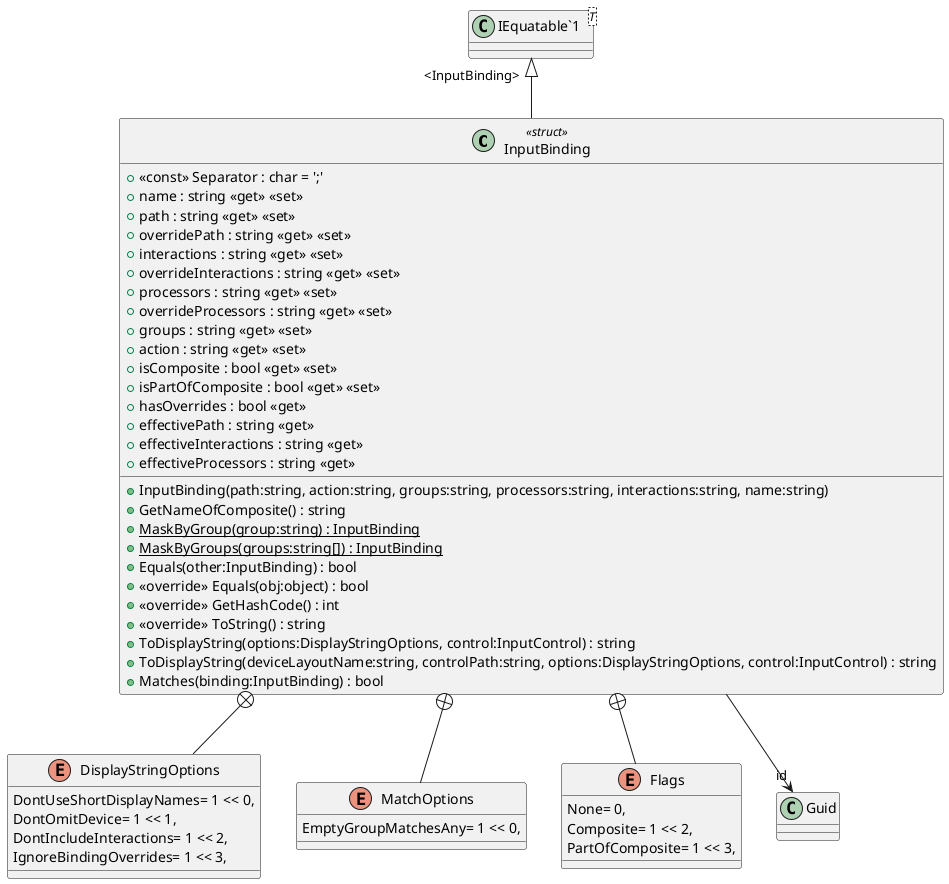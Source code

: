 @startuml
class InputBinding <<struct>> {
    + <<const>> Separator : char = ';'
    + name : string <<get>> <<set>>
    + path : string <<get>> <<set>>
    + overridePath : string <<get>> <<set>>
    + interactions : string <<get>> <<set>>
    + overrideInteractions : string <<get>> <<set>>
    + processors : string <<get>> <<set>>
    + overrideProcessors : string <<get>> <<set>>
    + groups : string <<get>> <<set>>
    + action : string <<get>> <<set>>
    + isComposite : bool <<get>> <<set>>
    + isPartOfComposite : bool <<get>> <<set>>
    + hasOverrides : bool <<get>>
    + InputBinding(path:string, action:string, groups:string, processors:string, interactions:string, name:string)
    + GetNameOfComposite() : string
    + {static} MaskByGroup(group:string) : InputBinding
    + {static} MaskByGroups(groups:string[]) : InputBinding
    + effectivePath : string <<get>>
    + effectiveInteractions : string <<get>>
    + effectiveProcessors : string <<get>>
    + Equals(other:InputBinding) : bool
    + <<override>> Equals(obj:object) : bool
    + <<override>> GetHashCode() : int
    + <<override>> ToString() : string
    + ToDisplayString(options:DisplayStringOptions, control:InputControl) : string
    + ToDisplayString(deviceLayoutName:string, controlPath:string, options:DisplayStringOptions, control:InputControl) : string
    + Matches(binding:InputBinding) : bool
}
class "IEquatable`1"<T> {
}
enum DisplayStringOptions {
    DontUseShortDisplayNames= 1 << 0,
    DontOmitDevice= 1 << 1,
    DontIncludeInteractions= 1 << 2,
    IgnoreBindingOverrides= 1 << 3,
}
enum MatchOptions {
    EmptyGroupMatchesAny= 1 << 0,
}
enum Flags {
    None= 0,
    Composite= 1 << 2,
    PartOfComposite= 1 << 3,
}
"IEquatable`1" "<InputBinding>" <|-- InputBinding
InputBinding --> "id" Guid
InputBinding +-- DisplayStringOptions
InputBinding +-- MatchOptions
InputBinding +-- Flags
@enduml
